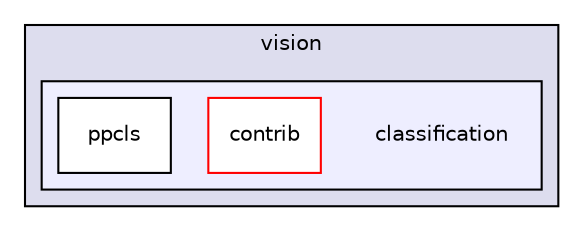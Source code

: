 digraph "/build/FastDeploy/fastdeploy/vision/classification" {
  compound=true
  node [ fontsize="10", fontname="Helvetica"];
  edge [ labelfontsize="10", labelfontname="Helvetica"];
  subgraph clusterdir_e0f97e9c6c2e64a15c9e5b824b806a92 {
    graph [ bgcolor="#ddddee", pencolor="black", label="vision" fontname="Helvetica", fontsize="10", URL="dir_e0f97e9c6c2e64a15c9e5b824b806a92.html"]
  subgraph clusterdir_22b8b81e4d74cdc2e5416b91f24d235f {
    graph [ bgcolor="#eeeeff", pencolor="black", label="" URL="dir_22b8b81e4d74cdc2e5416b91f24d235f.html"];
    dir_22b8b81e4d74cdc2e5416b91f24d235f [shape=plaintext label="classification"];
    dir_808c35517b3cb81f4e7fdfa58b6e9454 [shape=box label="contrib" color="red" fillcolor="white" style="filled" URL="dir_808c35517b3cb81f4e7fdfa58b6e9454.html"];
    dir_84595fb8c5ff1989a68ada445b8dc08e [shape=box label="ppcls" color="black" fillcolor="white" style="filled" URL="dir_84595fb8c5ff1989a68ada445b8dc08e.html"];
  }
  }
}
